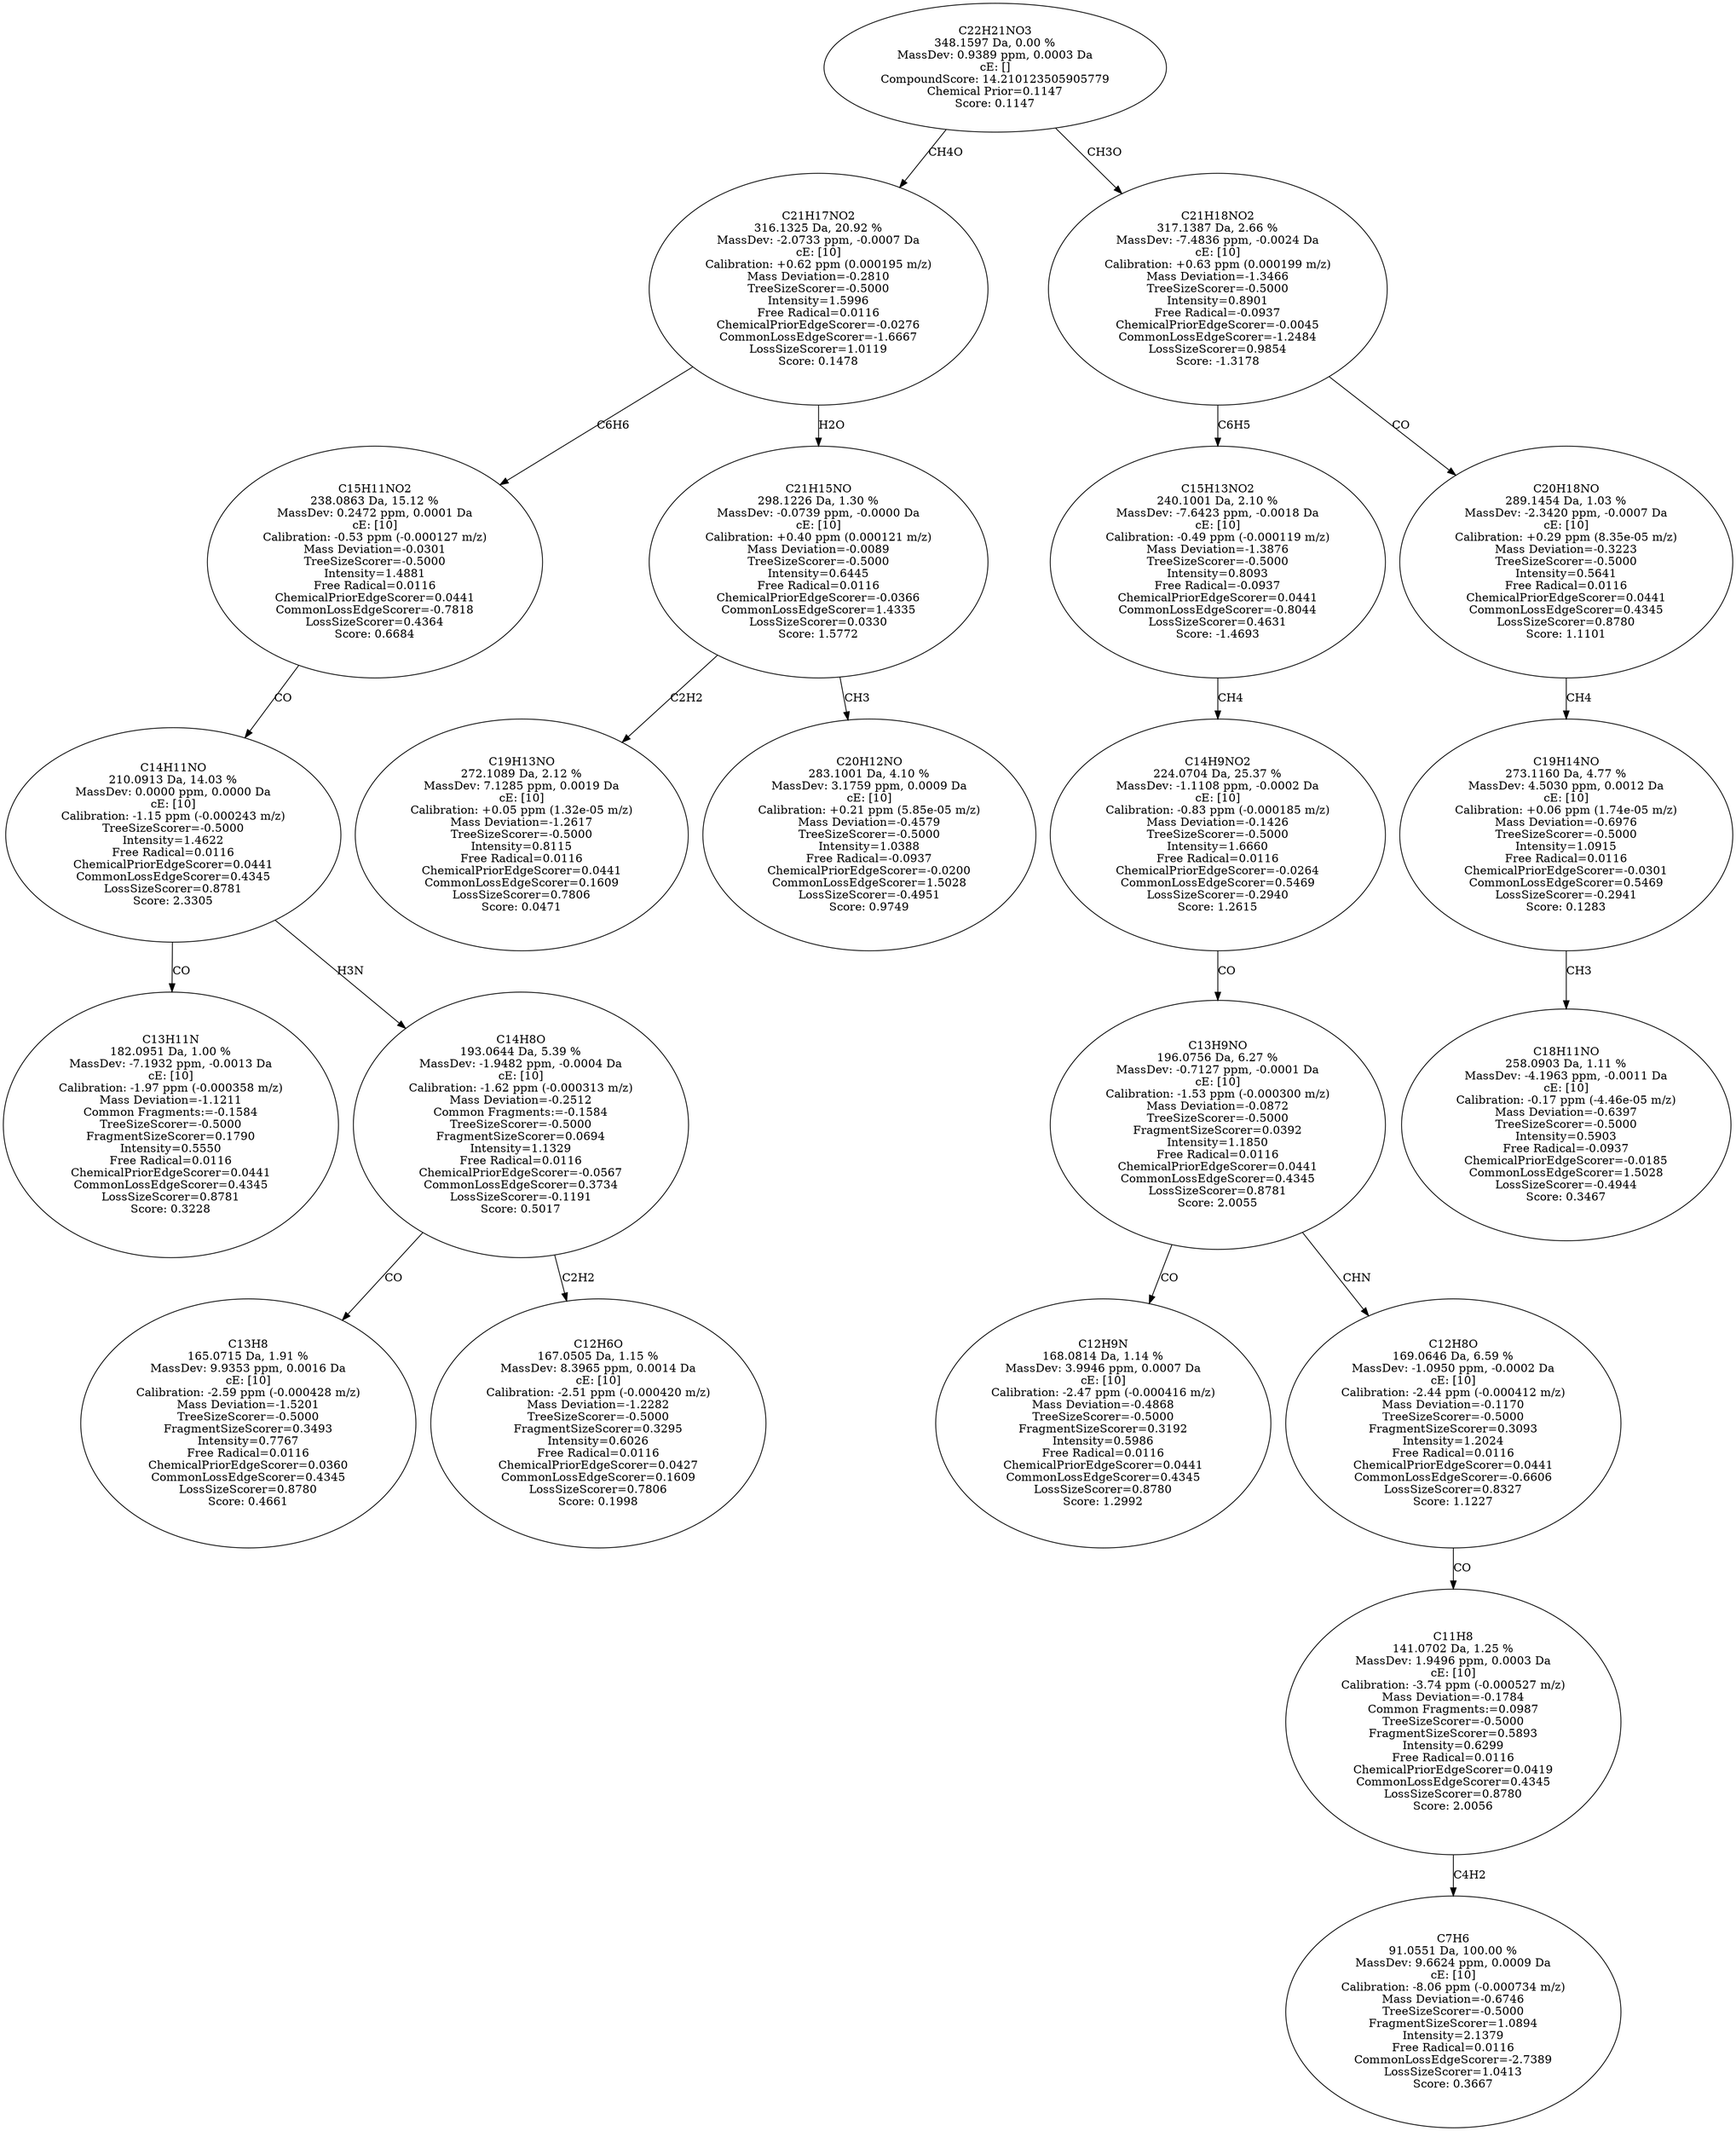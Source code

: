strict digraph {
v1 [label="C13H11N\n182.0951 Da, 1.00 %\nMassDev: -7.1932 ppm, -0.0013 Da\ncE: [10]\nCalibration: -1.97 ppm (-0.000358 m/z)\nMass Deviation=-1.1211\nCommon Fragments:=-0.1584\nTreeSizeScorer=-0.5000\nFragmentSizeScorer=0.1790\nIntensity=0.5550\nFree Radical=0.0116\nChemicalPriorEdgeScorer=0.0441\nCommonLossEdgeScorer=0.4345\nLossSizeScorer=0.8781\nScore: 0.3228"];
v2 [label="C13H8\n165.0715 Da, 1.91 %\nMassDev: 9.9353 ppm, 0.0016 Da\ncE: [10]\nCalibration: -2.59 ppm (-0.000428 m/z)\nMass Deviation=-1.5201\nTreeSizeScorer=-0.5000\nFragmentSizeScorer=0.3493\nIntensity=0.7767\nFree Radical=0.0116\nChemicalPriorEdgeScorer=0.0360\nCommonLossEdgeScorer=0.4345\nLossSizeScorer=0.8780\nScore: 0.4661"];
v3 [label="C12H6O\n167.0505 Da, 1.15 %\nMassDev: 8.3965 ppm, 0.0014 Da\ncE: [10]\nCalibration: -2.51 ppm (-0.000420 m/z)\nMass Deviation=-1.2282\nTreeSizeScorer=-0.5000\nFragmentSizeScorer=0.3295\nIntensity=0.6026\nFree Radical=0.0116\nChemicalPriorEdgeScorer=0.0427\nCommonLossEdgeScorer=0.1609\nLossSizeScorer=0.7806\nScore: 0.1998"];
v4 [label="C14H8O\n193.0644 Da, 5.39 %\nMassDev: -1.9482 ppm, -0.0004 Da\ncE: [10]\nCalibration: -1.62 ppm (-0.000313 m/z)\nMass Deviation=-0.2512\nCommon Fragments:=-0.1584\nTreeSizeScorer=-0.5000\nFragmentSizeScorer=0.0694\nIntensity=1.1329\nFree Radical=0.0116\nChemicalPriorEdgeScorer=-0.0567\nCommonLossEdgeScorer=0.3734\nLossSizeScorer=-0.1191\nScore: 0.5017"];
v5 [label="C14H11NO\n210.0913 Da, 14.03 %\nMassDev: 0.0000 ppm, 0.0000 Da\ncE: [10]\nCalibration: -1.15 ppm (-0.000243 m/z)\nTreeSizeScorer=-0.5000\nIntensity=1.4622\nFree Radical=0.0116\nChemicalPriorEdgeScorer=0.0441\nCommonLossEdgeScorer=0.4345\nLossSizeScorer=0.8781\nScore: 2.3305"];
v6 [label="C15H11NO2\n238.0863 Da, 15.12 %\nMassDev: 0.2472 ppm, 0.0001 Da\ncE: [10]\nCalibration: -0.53 ppm (-0.000127 m/z)\nMass Deviation=-0.0301\nTreeSizeScorer=-0.5000\nIntensity=1.4881\nFree Radical=0.0116\nChemicalPriorEdgeScorer=0.0441\nCommonLossEdgeScorer=-0.7818\nLossSizeScorer=0.4364\nScore: 0.6684"];
v7 [label="C19H13NO\n272.1089 Da, 2.12 %\nMassDev: 7.1285 ppm, 0.0019 Da\ncE: [10]\nCalibration: +0.05 ppm (1.32e-05 m/z)\nMass Deviation=-1.2617\nTreeSizeScorer=-0.5000\nIntensity=0.8115\nFree Radical=0.0116\nChemicalPriorEdgeScorer=0.0441\nCommonLossEdgeScorer=0.1609\nLossSizeScorer=0.7806\nScore: 0.0471"];
v8 [label="C20H12NO\n283.1001 Da, 4.10 %\nMassDev: 3.1759 ppm, 0.0009 Da\ncE: [10]\nCalibration: +0.21 ppm (5.85e-05 m/z)\nMass Deviation=-0.4579\nTreeSizeScorer=-0.5000\nIntensity=1.0388\nFree Radical=-0.0937\nChemicalPriorEdgeScorer=-0.0200\nCommonLossEdgeScorer=1.5028\nLossSizeScorer=-0.4951\nScore: 0.9749"];
v9 [label="C21H15NO\n298.1226 Da, 1.30 %\nMassDev: -0.0739 ppm, -0.0000 Da\ncE: [10]\nCalibration: +0.40 ppm (0.000121 m/z)\nMass Deviation=-0.0089\nTreeSizeScorer=-0.5000\nIntensity=0.6445\nFree Radical=0.0116\nChemicalPriorEdgeScorer=-0.0366\nCommonLossEdgeScorer=1.4335\nLossSizeScorer=0.0330\nScore: 1.5772"];
v10 [label="C21H17NO2\n316.1325 Da, 20.92 %\nMassDev: -2.0733 ppm, -0.0007 Da\ncE: [10]\nCalibration: +0.62 ppm (0.000195 m/z)\nMass Deviation=-0.2810\nTreeSizeScorer=-0.5000\nIntensity=1.5996\nFree Radical=0.0116\nChemicalPriorEdgeScorer=-0.0276\nCommonLossEdgeScorer=-1.6667\nLossSizeScorer=1.0119\nScore: 0.1478"];
v11 [label="C12H9N\n168.0814 Da, 1.14 %\nMassDev: 3.9946 ppm, 0.0007 Da\ncE: [10]\nCalibration: -2.47 ppm (-0.000416 m/z)\nMass Deviation=-0.4868\nTreeSizeScorer=-0.5000\nFragmentSizeScorer=0.3192\nIntensity=0.5986\nFree Radical=0.0116\nChemicalPriorEdgeScorer=0.0441\nCommonLossEdgeScorer=0.4345\nLossSizeScorer=0.8780\nScore: 1.2992"];
v12 [label="C7H6\n91.0551 Da, 100.00 %\nMassDev: 9.6624 ppm, 0.0009 Da\ncE: [10]\nCalibration: -8.06 ppm (-0.000734 m/z)\nMass Deviation=-0.6746\nTreeSizeScorer=-0.5000\nFragmentSizeScorer=1.0894\nIntensity=2.1379\nFree Radical=0.0116\nCommonLossEdgeScorer=-2.7389\nLossSizeScorer=1.0413\nScore: 0.3667"];
v13 [label="C11H8\n141.0702 Da, 1.25 %\nMassDev: 1.9496 ppm, 0.0003 Da\ncE: [10]\nCalibration: -3.74 ppm (-0.000527 m/z)\nMass Deviation=-0.1784\nCommon Fragments:=0.0987\nTreeSizeScorer=-0.5000\nFragmentSizeScorer=0.5893\nIntensity=0.6299\nFree Radical=0.0116\nChemicalPriorEdgeScorer=0.0419\nCommonLossEdgeScorer=0.4345\nLossSizeScorer=0.8780\nScore: 2.0056"];
v14 [label="C12H8O\n169.0646 Da, 6.59 %\nMassDev: -1.0950 ppm, -0.0002 Da\ncE: [10]\nCalibration: -2.44 ppm (-0.000412 m/z)\nMass Deviation=-0.1170\nTreeSizeScorer=-0.5000\nFragmentSizeScorer=0.3093\nIntensity=1.2024\nFree Radical=0.0116\nChemicalPriorEdgeScorer=0.0441\nCommonLossEdgeScorer=-0.6606\nLossSizeScorer=0.8327\nScore: 1.1227"];
v15 [label="C13H9NO\n196.0756 Da, 6.27 %\nMassDev: -0.7127 ppm, -0.0001 Da\ncE: [10]\nCalibration: -1.53 ppm (-0.000300 m/z)\nMass Deviation=-0.0872\nTreeSizeScorer=-0.5000\nFragmentSizeScorer=0.0392\nIntensity=1.1850\nFree Radical=0.0116\nChemicalPriorEdgeScorer=0.0441\nCommonLossEdgeScorer=0.4345\nLossSizeScorer=0.8781\nScore: 2.0055"];
v16 [label="C14H9NO2\n224.0704 Da, 25.37 %\nMassDev: -1.1108 ppm, -0.0002 Da\ncE: [10]\nCalibration: -0.83 ppm (-0.000185 m/z)\nMass Deviation=-0.1426\nTreeSizeScorer=-0.5000\nIntensity=1.6660\nFree Radical=0.0116\nChemicalPriorEdgeScorer=-0.0264\nCommonLossEdgeScorer=0.5469\nLossSizeScorer=-0.2940\nScore: 1.2615"];
v17 [label="C15H13NO2\n240.1001 Da, 2.10 %\nMassDev: -7.6423 ppm, -0.0018 Da\ncE: [10]\nCalibration: -0.49 ppm (-0.000119 m/z)\nMass Deviation=-1.3876\nTreeSizeScorer=-0.5000\nIntensity=0.8093\nFree Radical=-0.0937\nChemicalPriorEdgeScorer=0.0441\nCommonLossEdgeScorer=-0.8044\nLossSizeScorer=0.4631\nScore: -1.4693"];
v18 [label="C18H11NO\n258.0903 Da, 1.11 %\nMassDev: -4.1963 ppm, -0.0011 Da\ncE: [10]\nCalibration: -0.17 ppm (-4.46e-05 m/z)\nMass Deviation=-0.6397\nTreeSizeScorer=-0.5000\nIntensity=0.5903\nFree Radical=-0.0937\nChemicalPriorEdgeScorer=-0.0185\nCommonLossEdgeScorer=1.5028\nLossSizeScorer=-0.4944\nScore: 0.3467"];
v19 [label="C19H14NO\n273.1160 Da, 4.77 %\nMassDev: 4.5030 ppm, 0.0012 Da\ncE: [10]\nCalibration: +0.06 ppm (1.74e-05 m/z)\nMass Deviation=-0.6976\nTreeSizeScorer=-0.5000\nIntensity=1.0915\nFree Radical=0.0116\nChemicalPriorEdgeScorer=-0.0301\nCommonLossEdgeScorer=0.5469\nLossSizeScorer=-0.2941\nScore: 0.1283"];
v20 [label="C20H18NO\n289.1454 Da, 1.03 %\nMassDev: -2.3420 ppm, -0.0007 Da\ncE: [10]\nCalibration: +0.29 ppm (8.35e-05 m/z)\nMass Deviation=-0.3223\nTreeSizeScorer=-0.5000\nIntensity=0.5641\nFree Radical=0.0116\nChemicalPriorEdgeScorer=0.0441\nCommonLossEdgeScorer=0.4345\nLossSizeScorer=0.8780\nScore: 1.1101"];
v21 [label="C21H18NO2\n317.1387 Da, 2.66 %\nMassDev: -7.4836 ppm, -0.0024 Da\ncE: [10]\nCalibration: +0.63 ppm (0.000199 m/z)\nMass Deviation=-1.3466\nTreeSizeScorer=-0.5000\nIntensity=0.8901\nFree Radical=-0.0937\nChemicalPriorEdgeScorer=-0.0045\nCommonLossEdgeScorer=-1.2484\nLossSizeScorer=0.9854\nScore: -1.3178"];
v22 [label="C22H21NO3\n348.1597 Da, 0.00 %\nMassDev: 0.9389 ppm, 0.0003 Da\ncE: []\nCompoundScore: 14.210123505905779\nChemical Prior=0.1147\nScore: 0.1147"];
v5 -> v1 [label="CO"];
v4 -> v2 [label="CO"];
v4 -> v3 [label="C2H2"];
v5 -> v4 [label="H3N"];
v6 -> v5 [label="CO"];
v10 -> v6 [label="C6H6"];
v9 -> v7 [label="C2H2"];
v9 -> v8 [label="CH3"];
v10 -> v9 [label="H2O"];
v22 -> v10 [label="CH4O"];
v15 -> v11 [label="CO"];
v13 -> v12 [label="C4H2"];
v14 -> v13 [label="CO"];
v15 -> v14 [label="CHN"];
v16 -> v15 [label="CO"];
v17 -> v16 [label="CH4"];
v21 -> v17 [label="C6H5"];
v19 -> v18 [label="CH3"];
v20 -> v19 [label="CH4"];
v21 -> v20 [label="CO"];
v22 -> v21 [label="CH3O"];
}